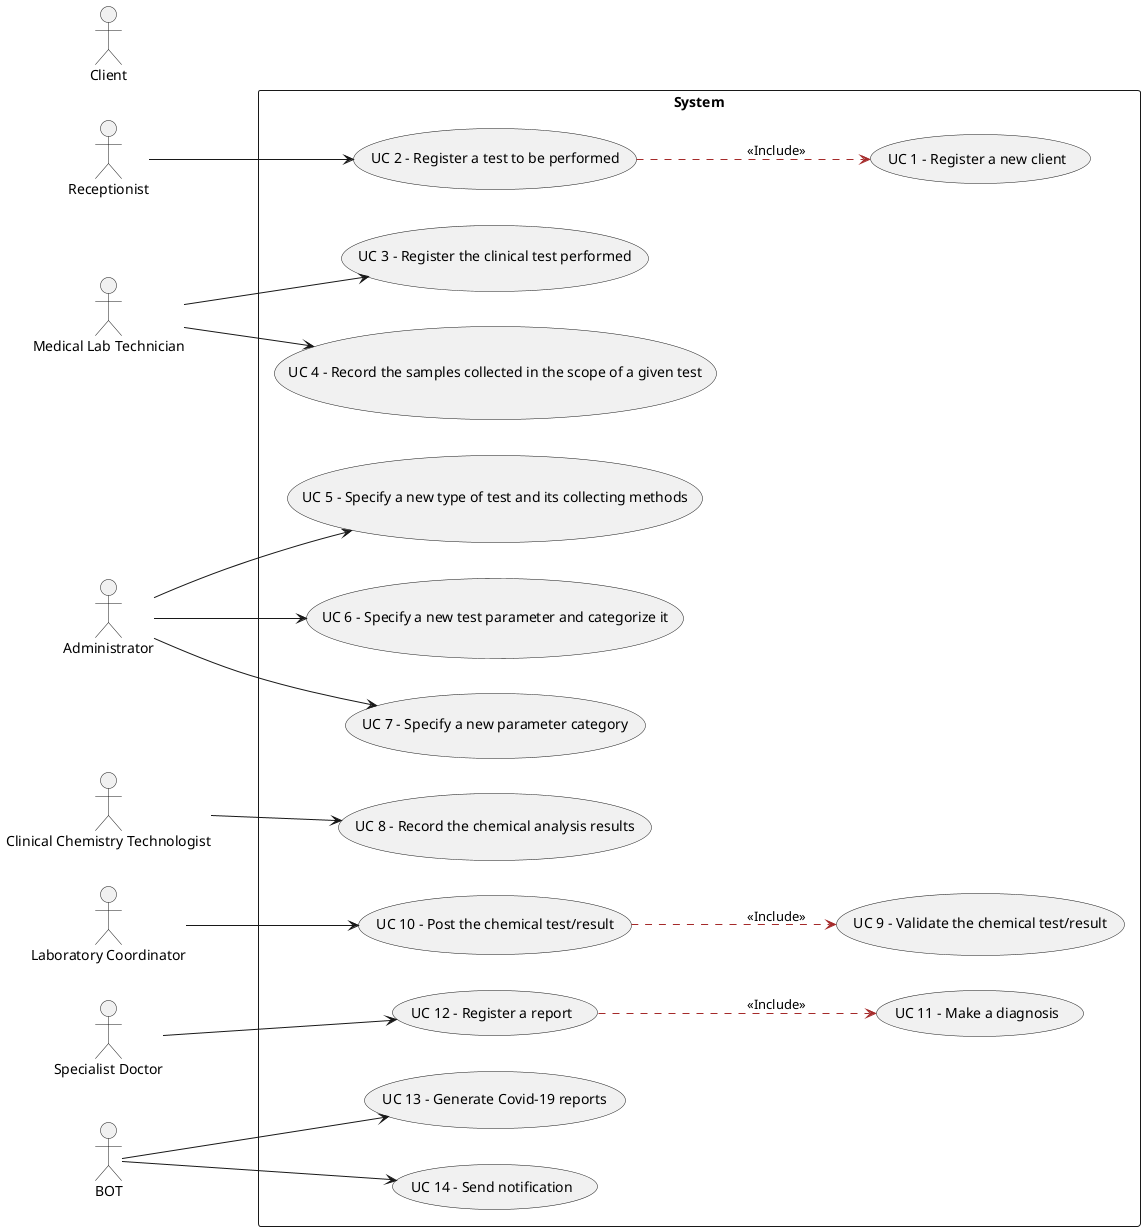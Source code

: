 @startuml

left to right direction
skinparam packageStyle rectangle
actor Receptionist
actor "Medical Lab Technician" as MLT
actor Administrator
actor "Clinical Chemistry Technologist" as CCT
actor "Laboratory Coordinator" as LC
actor "Specialist Doctor" as SD
actor Client
actor BOT



rectangle System {
Receptionist --> (UC 2 - Register a test to be performed)
(UC 2 - Register a test to be performed) --> (UC 1 - Register a new client) #brown;line.dashed;text:black : <<Include>>
MLT --> (UC 3 - Register the clinical test performed)
MLT --> (UC 4 - Record the samples collected in the scope of a given test)
CCT --> (UC 8 - Record the chemical analysis results)
Administrator --> (UC 5 - Specify a new type of test and its collecting methods)
Administrator --> (UC 6 - Specify a new test parameter and categorize it)
Administrator --> (UC 7 - Specify a new parameter category)
SD --> (UC 12 - Register a report)
LC --> (UC 10 - Post the chemical test/result)
(UC 10 - Post the chemical test/result) --> (UC 9 - Validate the chemical test/result) #brown;line.dashed;text:black : <<Include>>
BOT --> (UC 13 - Generate Covid-19 reports)
BOT --> (UC 14 - Send notification)
(UC 12 - Register a report) --> (UC 11 - Make a diagnosis) #brown;line.dashed;text:black : <<Include>>
}


@enduml